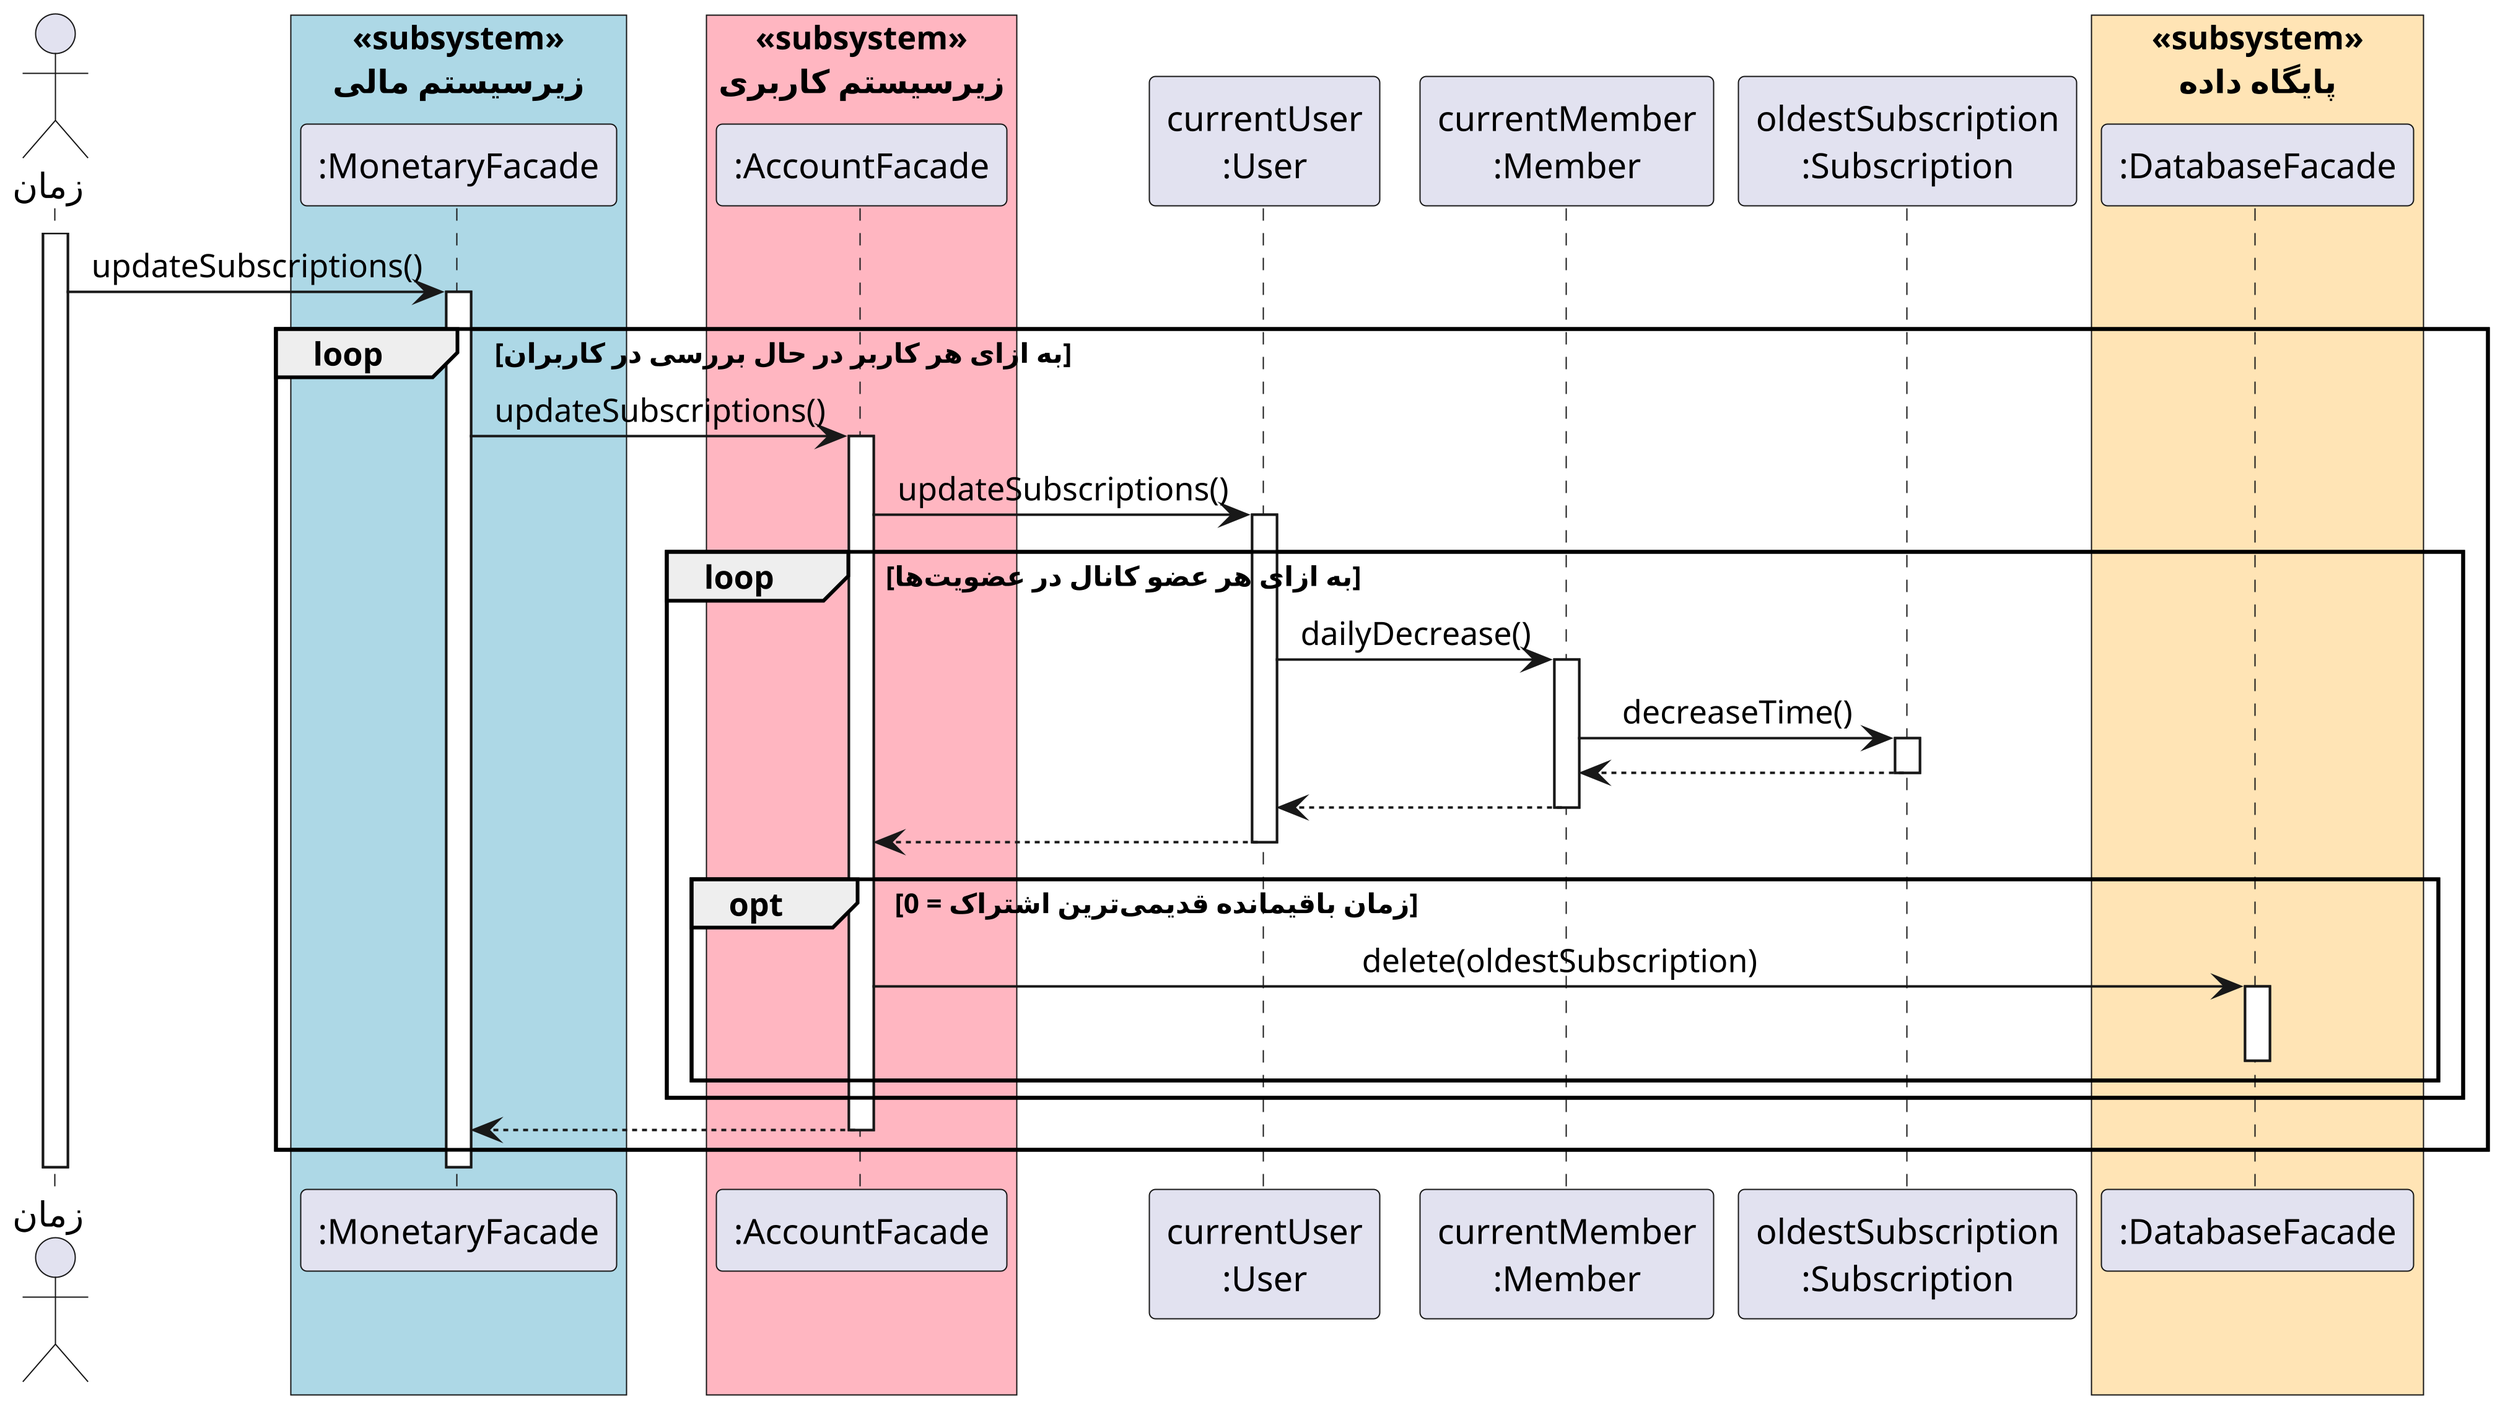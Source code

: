 @startuml update_subscription_time


scale 4
skinparam DefaultFontName Vazir
skinparam DefaultTextAlignment center


actor "زمان" as time
box "«subsystem»\nزیرسیستم مالی" #LightBlue
participant ":MonetaryFacade" as monetary
end box
box "«subsystem»\nزیرسیستم کاربری" #LightPink
participant ":AccountFacade" as accountFacade
end box
participant "currentUser\n:User" as currentUser
participant "currentMember\n:Member" as currentMember
participant "oldestSubscription\n:Subscription" as subscription
box "«subsystem»\nپایگاه داده" #Moccasin
participant ":DatabaseFacade" as db
end box


activate time
time -> monetary: updateSubscriptions()
activate monetary
loop به ازای هر کاربر در حال بررسی در کاربران
    monetary -> accountFacade: updateSubscriptions()
    activate accountFacade
    accountFacade -> currentUser: updateSubscriptions()
    activate currentUser
    loop به ازای هر عضو کانال در عضویت‌ها
        currentUser -> currentMember: dailyDecrease()
        activate currentMember
        currentMember -> subscription: decreaseTime()
        activate subscription
        subscription --> currentMember
        deactivate subscription
        currentMember --> currentUser
        deactivate currentMember
        currentUser --> accountFacade
        deactivate currentUser
        opt زمان باقیمانده قدیمی‌ترین اشتراک = 0
            accountFacade -> db: delete(oldestSubscription)
            activate db
            deactivate db
        end
    end
    accountFacade --> monetary
    deactivate accountFacade
end
deactivate monetary
deactivate time


@enduml
